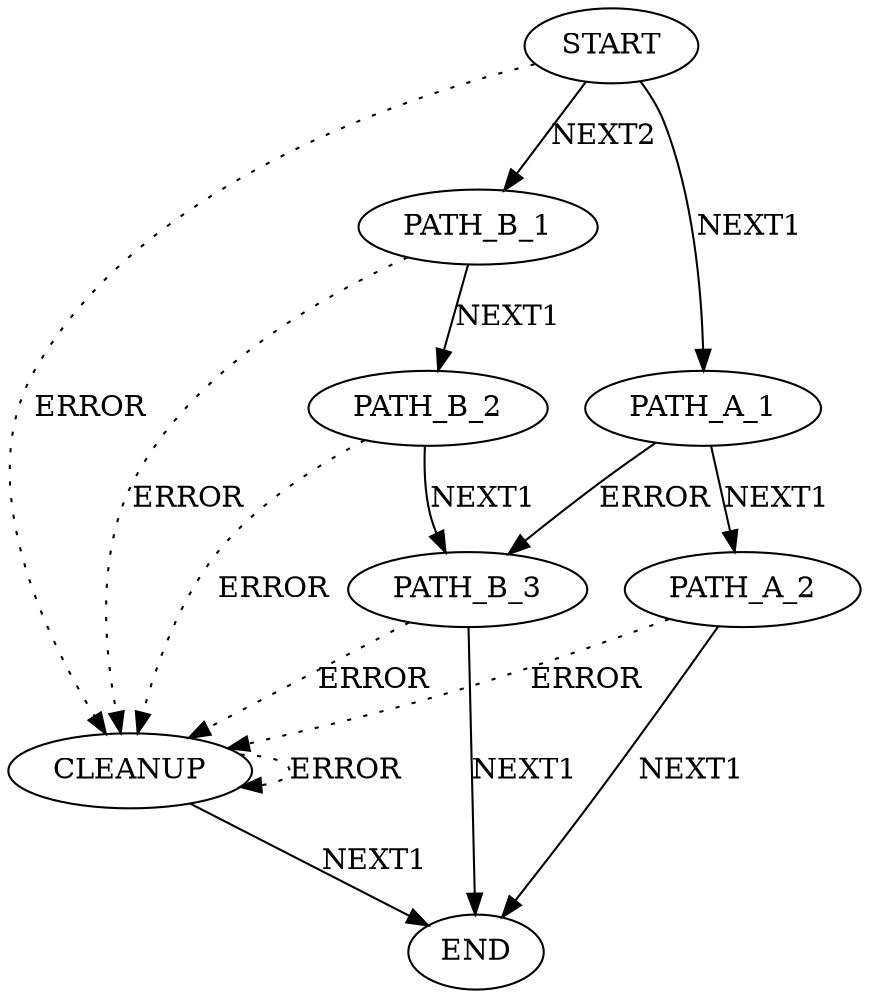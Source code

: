 digraph {
    "START" -> "PATH_A_1" [label="NEXT1", style="solid", weight=1]
    "START" -> "PATH_B_1" [label="NEXT2", style="solid", weight=1]
    "START" -> "CLEANUP" [label="ERROR", style="dotted", weight=0.1]
    "PATH_A_1" -> "PATH_A_2" [label="NEXT1", style="solid", weight=1]
    "PATH_A_1" -> "PATH_B_3" [label="ERROR", style="solid", weight=1]
    "PATH_A_2" -> "END" [label="NEXT1", style="solid", weight=1]
    "PATH_A_2" -> "CLEANUP" [label="ERROR", style="dotted", weight=0.1]
    "PATH_B_1" -> "PATH_B_2" [label="NEXT1", style="solid", weight=1]
    "PATH_B_1" -> "CLEANUP" [label="ERROR", style="dotted", weight=0.1]
    "PATH_B_2" -> "PATH_B_3" [label="NEXT1", style="solid", weight=1]
    "PATH_B_2" -> "CLEANUP" [label="ERROR", style="dotted", weight=0.1]
    "PATH_B_3" -> "END" [label="NEXT1", style="solid", weight=1]
    "PATH_B_3" -> "CLEANUP" [label="ERROR", style="dotted", weight=0.1]
    "CLEANUP" -> "END" [label="NEXT1", style="solid", weight=1]
    "CLEANUP" -> "CLEANUP" [label="ERROR", style="dotted", weight=0.1]
}